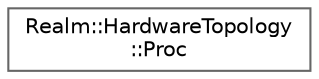 digraph "Graphical Class Hierarchy"
{
 // LATEX_PDF_SIZE
  bgcolor="transparent";
  edge [fontname=Helvetica,fontsize=10,labelfontname=Helvetica,labelfontsize=10];
  node [fontname=Helvetica,fontsize=10,shape=box,height=0.2,width=0.4];
  rankdir="LR";
  Node0 [id="Node000000",label="Realm::HardwareTopology\l::Proc",height=0.2,width=0.4,color="grey40", fillcolor="white", style="filled",URL="$structRealm_1_1HardwareTopology_1_1Proc.html",tooltip="Represents a processor core with sharing relationships."];
}

